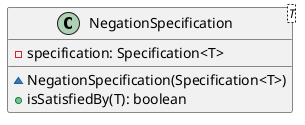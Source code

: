 @startuml

    class NegationSpecification<T> {
        -specification: Specification<T>
        ~NegationSpecification(Specification<T>)
        +isSatisfiedBy(T): boolean
    }

@enduml
